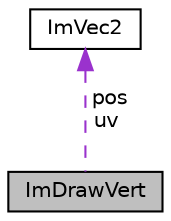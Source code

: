 digraph "ImDrawVert"
{
 // LATEX_PDF_SIZE
  edge [fontname="Helvetica",fontsize="10",labelfontname="Helvetica",labelfontsize="10"];
  node [fontname="Helvetica",fontsize="10",shape=record];
  Node1 [label="ImDrawVert",height=0.2,width=0.4,color="black", fillcolor="grey75", style="filled", fontcolor="black",tooltip=" "];
  Node2 -> Node1 [dir="back",color="darkorchid3",fontsize="10",style="dashed",label=" pos\nuv" ];
  Node2 [label="ImVec2",height=0.2,width=0.4,color="black", fillcolor="white", style="filled",URL="$struct_im_vec2.html",tooltip=" "];
}
